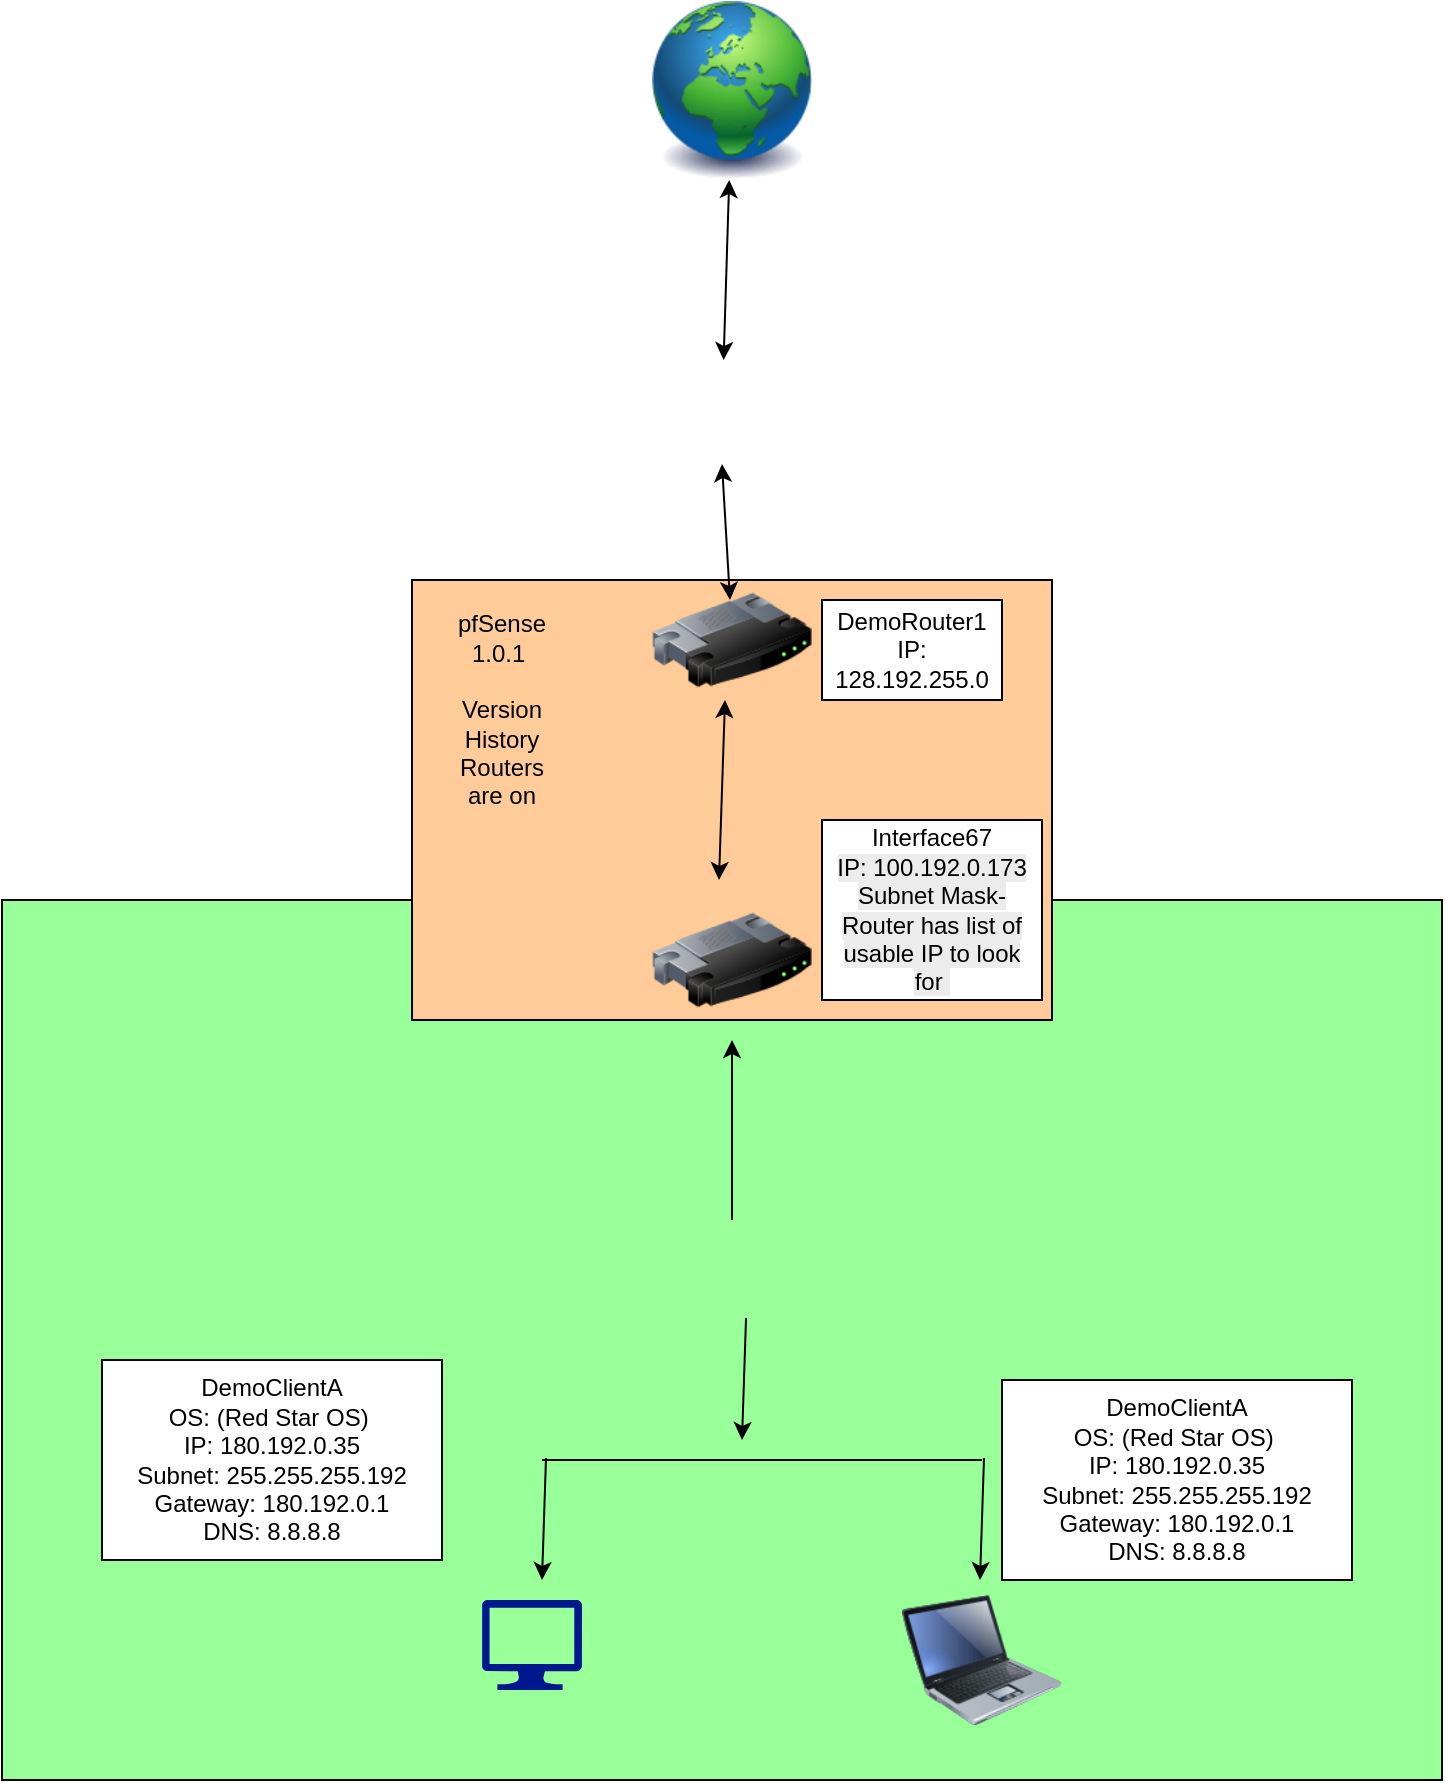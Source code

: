 <mxfile version="28.1.1">
  <diagram name="Page-1" id="2Ny9Chgt3sHqn--4_kOs">
    <mxGraphModel dx="981" dy="620" grid="1" gridSize="10" guides="1" tooltips="1" connect="1" arrows="1" fold="1" page="1" pageScale="1" pageWidth="850" pageHeight="1100" math="0" shadow="0">
      <root>
        <mxCell id="0" />
        <mxCell id="1" parent="0" />
        <mxCell id="Nxmq5Ar96o9dgUy76F0X-30" value="" style="rounded=0;whiteSpace=wrap;html=1;fillColor=#99FF99;" vertex="1" parent="1">
          <mxGeometry x="30" y="510" width="720" height="440" as="geometry" />
        </mxCell>
        <mxCell id="Nxmq5Ar96o9dgUy76F0X-22" value="" style="rounded=0;whiteSpace=wrap;html=1;fillColor=#FFCC99;" vertex="1" parent="1">
          <mxGeometry x="235" y="350" width="320" height="220" as="geometry" />
        </mxCell>
        <mxCell id="Nxmq5Ar96o9dgUy76F0X-1" value="" style="image;html=1;image=img/lib/clip_art/general/Earth_globe_128x128.png" vertex="1" parent="1">
          <mxGeometry x="355" y="60" width="80" height="90" as="geometry" />
        </mxCell>
        <mxCell id="Nxmq5Ar96o9dgUy76F0X-5" value="" style="shape=image;html=1;verticalAlign=top;verticalLabelPosition=bottom;labelBackgroundColor=#ffffff;imageAspect=0;aspect=fixed;image=https://icons.diagrams.net/icon-cache1/Security_Double_Color_Red_and_black_vol_2-2413/fire__wall__firewall__security-520.svg" vertex="1" parent="1">
          <mxGeometry x="364" y="240" width="52" height="52" as="geometry" />
        </mxCell>
        <mxCell id="Nxmq5Ar96o9dgUy76F0X-6" value="" style="image;html=1;image=img/lib/clip_art/networking/Router_128x128.png" vertex="1" parent="1">
          <mxGeometry x="355" y="340" width="80" height="80" as="geometry" />
        </mxCell>
        <mxCell id="Nxmq5Ar96o9dgUy76F0X-14" value="" style="edgeStyle=orthogonalEdgeStyle;rounded=0;orthogonalLoop=1;jettySize=auto;html=1;" edge="1" parent="1" source="Nxmq5Ar96o9dgUy76F0X-7" target="Nxmq5Ar96o9dgUy76F0X-8">
          <mxGeometry relative="1" as="geometry" />
        </mxCell>
        <mxCell id="Nxmq5Ar96o9dgUy76F0X-7" value="" style="shape=image;html=1;verticalAlign=top;verticalLabelPosition=bottom;labelBackgroundColor=#ffffff;imageAspect=0;aspect=fixed;image=https://icons.diagrams.net/icon-cache1/Security_Double_Color_Red_and_black_vol_2-2413/fire__wall__firewall__security-520.svg" vertex="1" parent="1">
          <mxGeometry x="369" y="670" width="52" height="52" as="geometry" />
        </mxCell>
        <mxCell id="Nxmq5Ar96o9dgUy76F0X-8" value="" style="image;html=1;image=img/lib/clip_art/networking/Router_128x128.png" vertex="1" parent="1">
          <mxGeometry x="355" y="500" width="80" height="80" as="geometry" />
        </mxCell>
        <mxCell id="Nxmq5Ar96o9dgUy76F0X-10" value="" style="endArrow=classic;startArrow=classic;html=1;rounded=0;" edge="1" parent="1" source="Nxmq5Ar96o9dgUy76F0X-5" target="Nxmq5Ar96o9dgUy76F0X-1">
          <mxGeometry width="50" height="50" relative="1" as="geometry">
            <mxPoint x="360" y="210" as="sourcePoint" />
            <mxPoint x="410" y="160" as="targetPoint" />
          </mxGeometry>
        </mxCell>
        <mxCell id="Nxmq5Ar96o9dgUy76F0X-12" value="" style="endArrow=classic;startArrow=classic;html=1;rounded=0;entryX=0.5;entryY=1;entryDx=0;entryDy=0;" edge="1" parent="1" target="Nxmq5Ar96o9dgUy76F0X-5">
          <mxGeometry width="50" height="50" relative="1" as="geometry">
            <mxPoint x="394" y="360" as="sourcePoint" />
            <mxPoint x="396.5" y="280" as="targetPoint" />
          </mxGeometry>
        </mxCell>
        <mxCell id="Nxmq5Ar96o9dgUy76F0X-13" value="" style="endArrow=classic;startArrow=classic;html=1;rounded=0;exitX=0.5;exitY=0;exitDx=0;exitDy=0;" edge="1" parent="1">
          <mxGeometry width="50" height="50" relative="1" as="geometry">
            <mxPoint x="388.5" y="500" as="sourcePoint" />
            <mxPoint x="391.5" y="410" as="targetPoint" />
          </mxGeometry>
        </mxCell>
        <mxCell id="Nxmq5Ar96o9dgUy76F0X-16" value="" style="endArrow=classic;html=1;rounded=0;exitX=0.635;exitY=0.942;exitDx=0;exitDy=0;exitPerimeter=0;" edge="1" parent="1" source="Nxmq5Ar96o9dgUy76F0X-7">
          <mxGeometry width="50" height="50" relative="1" as="geometry">
            <mxPoint x="410" y="830" as="sourcePoint" />
            <mxPoint x="400" y="780" as="targetPoint" />
          </mxGeometry>
        </mxCell>
        <mxCell id="Nxmq5Ar96o9dgUy76F0X-17" value="" style="endArrow=none;html=1;rounded=0;" edge="1" parent="1">
          <mxGeometry width="50" height="50" relative="1" as="geometry">
            <mxPoint x="300" y="790" as="sourcePoint" />
            <mxPoint x="520" y="790" as="targetPoint" />
          </mxGeometry>
        </mxCell>
        <mxCell id="Nxmq5Ar96o9dgUy76F0X-18" value="" style="sketch=0;aspect=fixed;pointerEvents=1;shadow=0;dashed=0;html=1;strokeColor=none;labelPosition=center;verticalLabelPosition=bottom;verticalAlign=top;align=center;fillColor=#00188D;shape=mxgraph.azure.computer" vertex="1" parent="1">
          <mxGeometry x="270" y="860" width="50" height="45" as="geometry" />
        </mxCell>
        <mxCell id="Nxmq5Ar96o9dgUy76F0X-19" value="" style="image;html=1;image=img/lib/clip_art/computers/Laptop_128x128.png" vertex="1" parent="1">
          <mxGeometry x="480" y="850" width="80" height="80" as="geometry" />
        </mxCell>
        <mxCell id="Nxmq5Ar96o9dgUy76F0X-20" value="" style="endArrow=classic;html=1;rounded=0;exitX=0.635;exitY=0.942;exitDx=0;exitDy=0;exitPerimeter=0;" edge="1" parent="1">
          <mxGeometry width="50" height="50" relative="1" as="geometry">
            <mxPoint x="521" y="789" as="sourcePoint" />
            <mxPoint x="519" y="850" as="targetPoint" />
          </mxGeometry>
        </mxCell>
        <mxCell id="Nxmq5Ar96o9dgUy76F0X-21" value="" style="endArrow=classic;html=1;rounded=0;exitX=0.635;exitY=0.942;exitDx=0;exitDy=0;exitPerimeter=0;" edge="1" parent="1">
          <mxGeometry width="50" height="50" relative="1" as="geometry">
            <mxPoint x="302" y="789" as="sourcePoint" />
            <mxPoint x="300" y="850" as="targetPoint" />
          </mxGeometry>
        </mxCell>
        <mxCell id="Nxmq5Ar96o9dgUy76F0X-23" value="pfSense 1.0.1&amp;nbsp;&lt;div&gt;&lt;br&gt;&lt;/div&gt;&lt;div&gt;Version History Routers are on&lt;/div&gt;" style="text;html=1;align=center;verticalAlign=middle;whiteSpace=wrap;rounded=0;" vertex="1" parent="1">
          <mxGeometry x="250" y="400" width="60" height="30" as="geometry" />
        </mxCell>
        <mxCell id="Nxmq5Ar96o9dgUy76F0X-25" value="DemoRouter1&lt;div&gt;IP: 128.192.255.0&lt;/div&gt;" style="rounded=0;whiteSpace=wrap;html=1;" vertex="1" parent="1">
          <mxGeometry x="440" y="360" width="90" height="50" as="geometry" />
        </mxCell>
        <mxCell id="Nxmq5Ar96o9dgUy76F0X-26" value="&lt;div&gt;Interface67&lt;/div&gt;&lt;span style=&quot;color: rgb(0, 0, 0); font-family: Helvetica; font-size: 12px; font-style: normal; font-variant-ligatures: normal; font-variant-caps: normal; font-weight: 400; letter-spacing: normal; orphans: 2; text-align: center; text-indent: 0px; text-transform: none; widows: 2; word-spacing: 0px; -webkit-text-stroke-width: 0px; white-space: normal; background-color: rgb(236, 236, 236); text-decoration-thickness: initial; text-decoration-style: initial; text-decoration-color: initial; float: none; display: inline !important;&quot;&gt;IP: 100.192.0.173&lt;/span&gt;&lt;div&gt;&lt;span style=&quot;color: rgb(0, 0, 0); font-family: Helvetica; font-size: 12px; font-style: normal; font-variant-ligatures: normal; font-variant-caps: normal; font-weight: 400; letter-spacing: normal; orphans: 2; text-align: center; text-indent: 0px; text-transform: none; widows: 2; word-spacing: 0px; -webkit-text-stroke-width: 0px; white-space: normal; background-color: rgb(236, 236, 236); text-decoration-thickness: initial; text-decoration-style: initial; text-decoration-color: initial; float: none; display: inline !important;&quot;&gt;Subnet Mask- Router has list of usable IP to look for&amp;nbsp;&lt;/span&gt;&lt;/div&gt;" style="rounded=0;whiteSpace=wrap;html=1;" vertex="1" parent="1">
          <mxGeometry x="440" y="470" width="110" height="90" as="geometry" />
        </mxCell>
        <mxCell id="Nxmq5Ar96o9dgUy76F0X-28" value="DemoClientA&lt;div&gt;OS: (Red Star OS)&amp;nbsp;&lt;/div&gt;&lt;div&gt;IP: 180.192.0.35&lt;/div&gt;&lt;div&gt;Subnet: 255.255.255.192&lt;/div&gt;&lt;div&gt;Gateway: 180.192.0.1&lt;/div&gt;&lt;div&gt;DNS: 8.8.8.8&lt;/div&gt;" style="rounded=0;whiteSpace=wrap;html=1;" vertex="1" parent="1">
          <mxGeometry x="80" y="740" width="170" height="100" as="geometry" />
        </mxCell>
        <mxCell id="Nxmq5Ar96o9dgUy76F0X-29" value="DemoClientA&lt;div&gt;OS: (Red Star OS)&amp;nbsp;&lt;/div&gt;&lt;div&gt;IP: 180.192.0.35&lt;/div&gt;&lt;div&gt;Subnet: 255.255.255.192&lt;/div&gt;&lt;div&gt;Gateway: 180.192.0.1&lt;/div&gt;&lt;div&gt;DNS: 8.8.8.8&lt;/div&gt;" style="rounded=0;whiteSpace=wrap;html=1;" vertex="1" parent="1">
          <mxGeometry x="530" y="750" width="175" height="100" as="geometry" />
        </mxCell>
      </root>
    </mxGraphModel>
  </diagram>
</mxfile>
